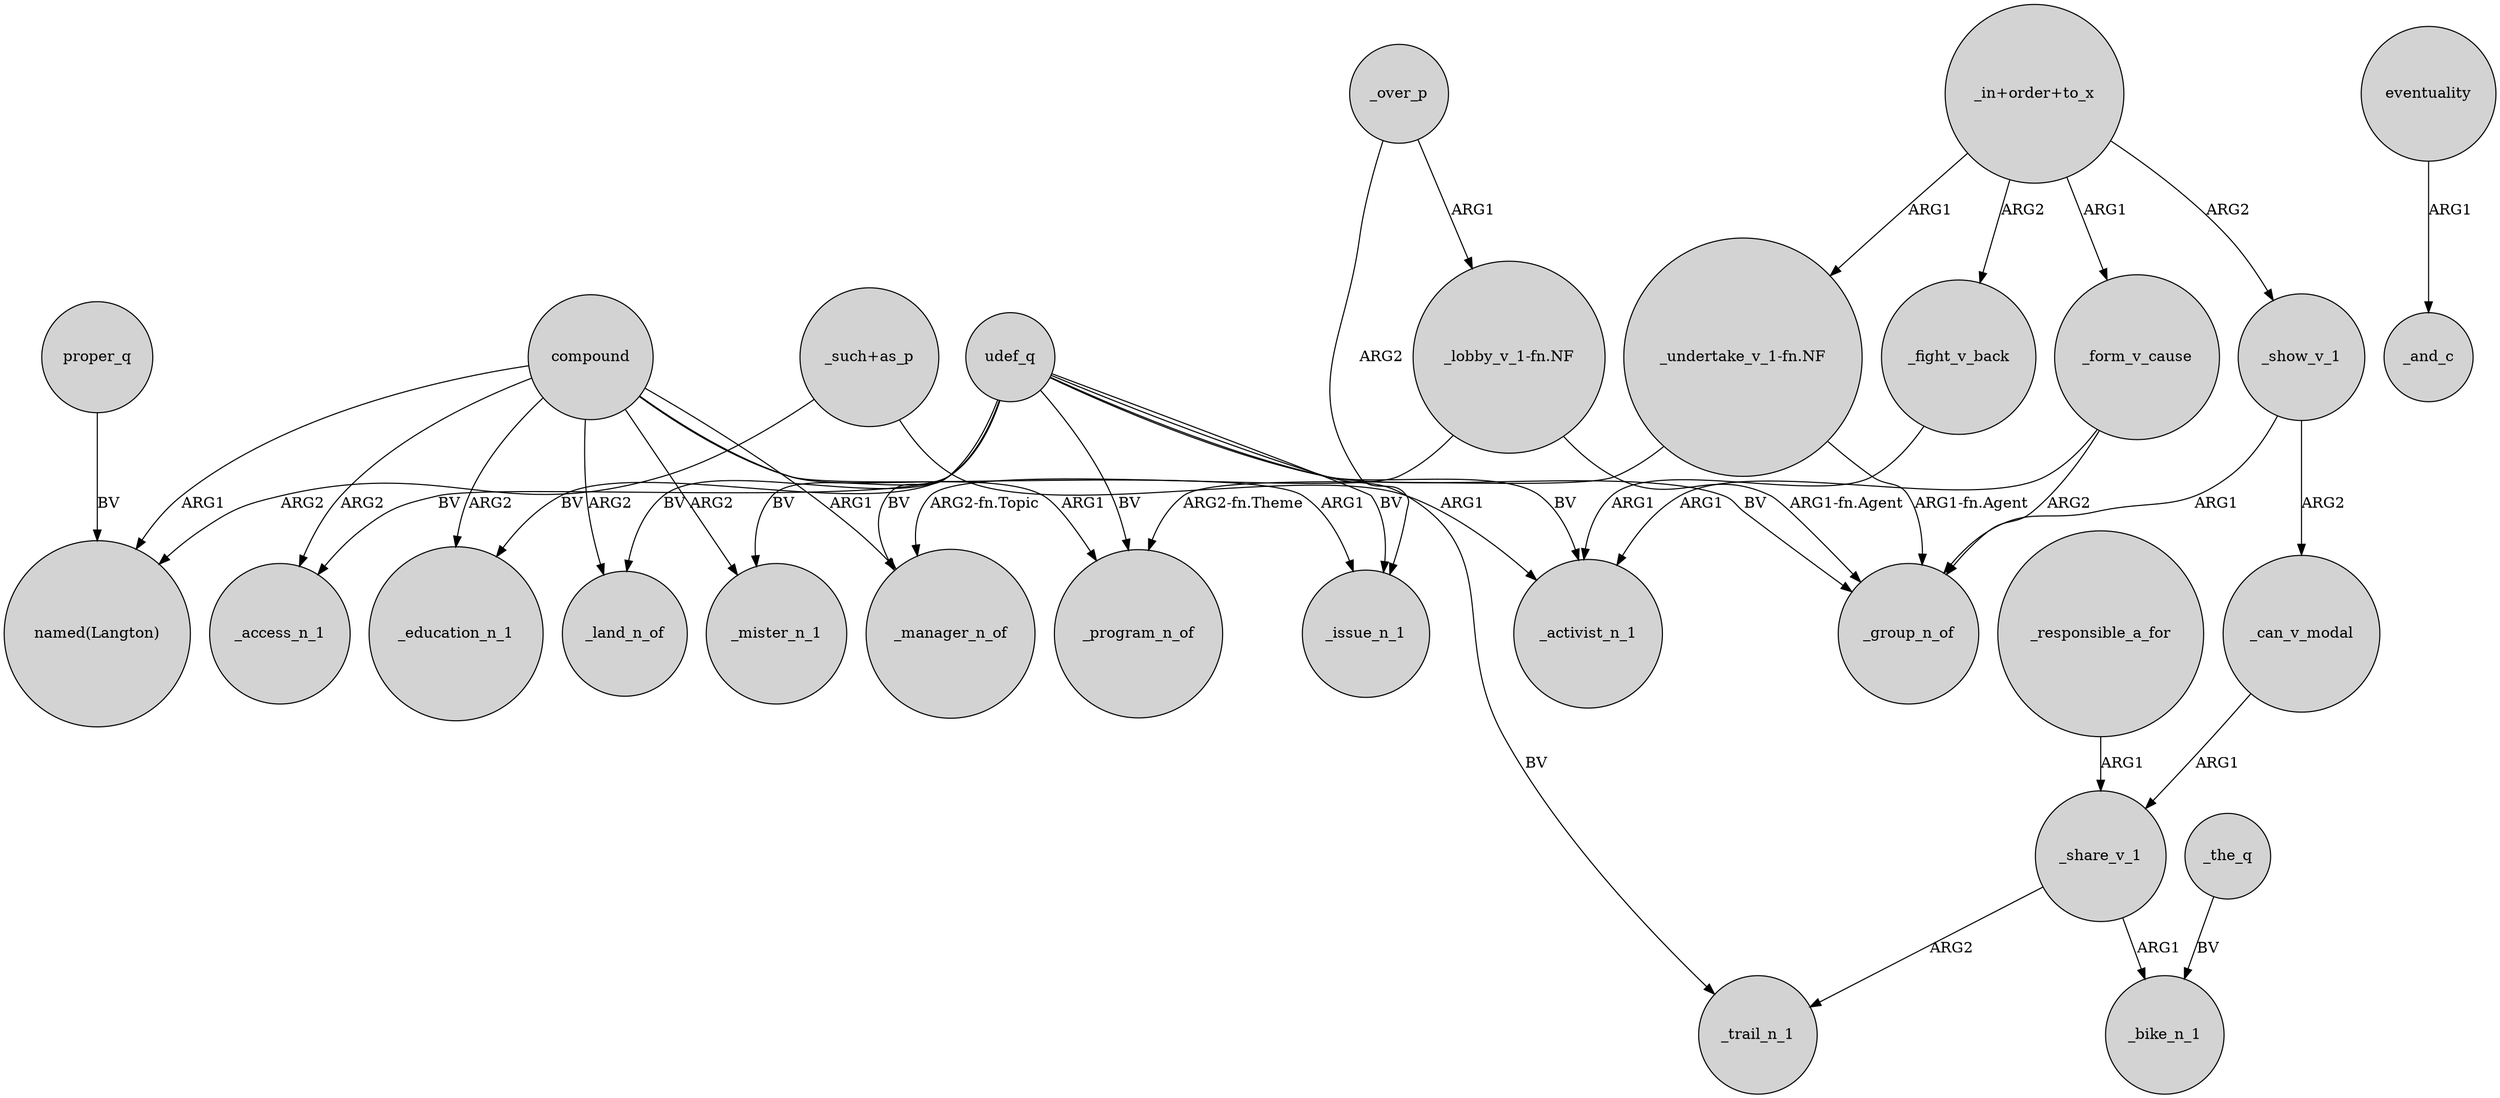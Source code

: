 digraph {
	node [shape=circle style=filled]
	"_such+as_p" -> "named(Langton)" [label=ARG2]
	compound -> _manager_n_of [label=ARG1]
	_the_q -> _bike_n_1 [label=BV]
	"_in+order+to_x" -> "_undertake_v_1-fn.NF" [label=ARG1]
	compound -> _mister_n_1 [label=ARG2]
	_fight_v_back -> _activist_n_1 [label=ARG1]
	udef_q -> _mister_n_1 [label=BV]
	_share_v_1 -> _bike_n_1 [label=ARG1]
	"_undertake_v_1-fn.NF" -> _group_n_of [label="ARG1-fn.Agent"]
	_form_v_cause -> _activist_n_1 [label=ARG1]
	udef_q -> _program_n_of [label=BV]
	_form_v_cause -> _group_n_of [label=ARG2]
	compound -> _education_n_1 [label=ARG2]
	udef_q -> _education_n_1 [label=BV]
	udef_q -> _land_n_of [label=BV]
	"_lobby_v_1-fn.NF" -> _group_n_of [label="ARG1-fn.Agent"]
	_over_p -> _issue_n_1 [label=ARG2]
	"_in+order+to_x" -> _show_v_1 [label=ARG2]
	proper_q -> "named(Langton)" [label=BV]
	_can_v_modal -> _share_v_1 [label=ARG1]
	compound -> _access_n_1 [label=ARG2]
	udef_q -> _access_n_1 [label=BV]
	"_undertake_v_1-fn.NF" -> _program_n_of [label="ARG2-fn.Theme"]
	_share_v_1 -> _trail_n_1 [label=ARG2]
	_show_v_1 -> _group_n_of [label=ARG1]
	compound -> _land_n_of [label=ARG2]
	_show_v_1 -> _can_v_modal [label=ARG2]
	_over_p -> "_lobby_v_1-fn.NF" [label=ARG1]
	"_in+order+to_x" -> _fight_v_back [label=ARG2]
	udef_q -> _issue_n_1 [label=BV]
	udef_q -> _activist_n_1 [label=BV]
	compound -> _issue_n_1 [label=ARG1]
	udef_q -> _trail_n_1 [label=BV]
	udef_q -> _manager_n_of [label=BV]
	compound -> "named(Langton)" [label=ARG1]
	_responsible_a_for -> _share_v_1 [label=ARG1]
	"_in+order+to_x" -> _form_v_cause [label=ARG1]
	compound -> _program_n_of [label=ARG1]
	eventuality -> _and_c [label=ARG1]
	"_such+as_p" -> _activist_n_1 [label=ARG1]
	"_lobby_v_1-fn.NF" -> _manager_n_of [label="ARG2-fn.Topic"]
	udef_q -> _group_n_of [label=BV]
}
